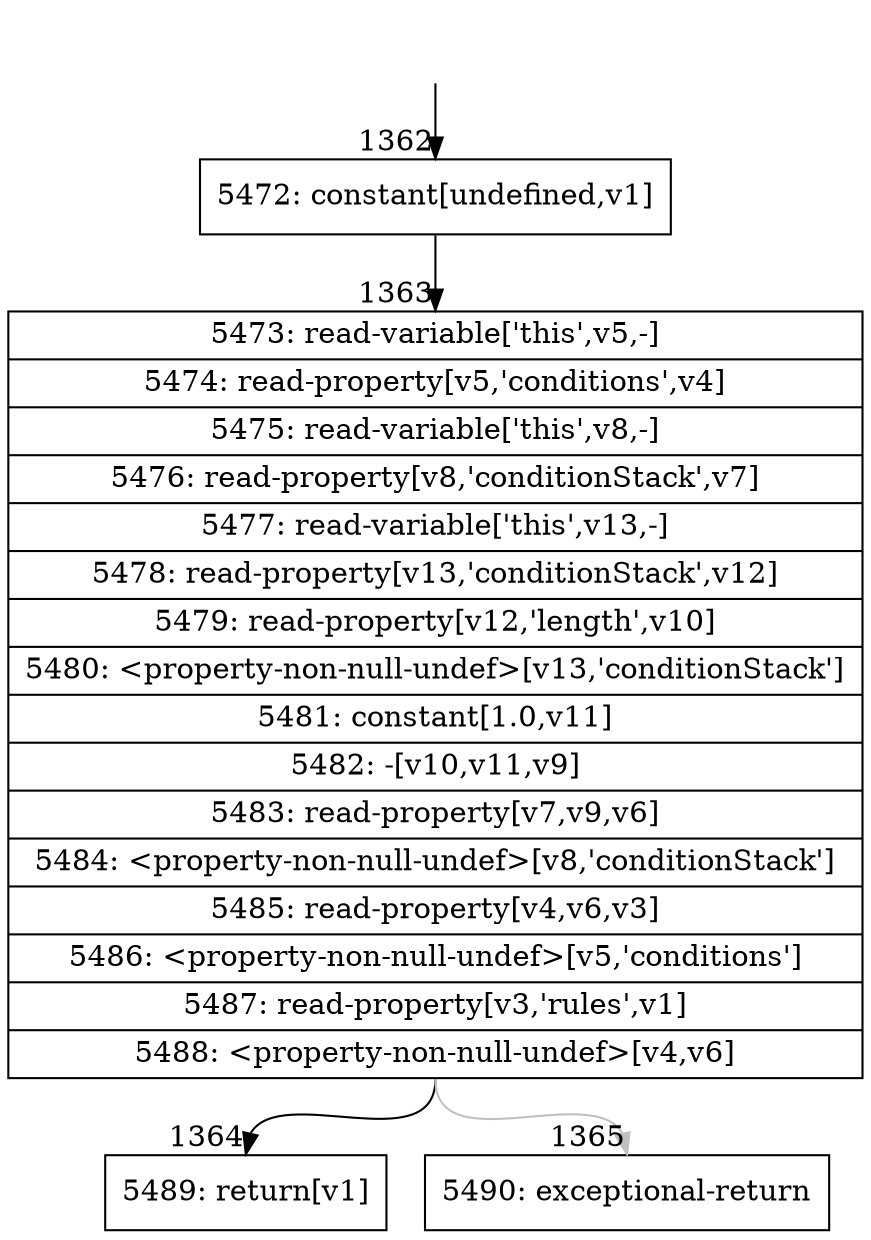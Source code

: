 digraph {
rankdir="TD"
BB_entry100[shape=none,label=""];
BB_entry100 -> BB1362 [tailport=s, headport=n, headlabel="    1362"]
BB1362 [shape=record label="{5472: constant[undefined,v1]}" ] 
BB1362 -> BB1363 [tailport=s, headport=n, headlabel="      1363"]
BB1363 [shape=record label="{5473: read-variable['this',v5,-]|5474: read-property[v5,'conditions',v4]|5475: read-variable['this',v8,-]|5476: read-property[v8,'conditionStack',v7]|5477: read-variable['this',v13,-]|5478: read-property[v13,'conditionStack',v12]|5479: read-property[v12,'length',v10]|5480: \<property-non-null-undef\>[v13,'conditionStack']|5481: constant[1.0,v11]|5482: -[v10,v11,v9]|5483: read-property[v7,v9,v6]|5484: \<property-non-null-undef\>[v8,'conditionStack']|5485: read-property[v4,v6,v3]|5486: \<property-non-null-undef\>[v5,'conditions']|5487: read-property[v3,'rules',v1]|5488: \<property-non-null-undef\>[v4,v6]}" ] 
BB1363 -> BB1364 [tailport=s, headport=n, headlabel="      1364"]
BB1363 -> BB1365 [tailport=s, headport=n, color=gray, headlabel="      1365"]
BB1364 [shape=record label="{5489: return[v1]}" ] 
BB1365 [shape=record label="{5490: exceptional-return}" ] 
//#$~ 1291
}
